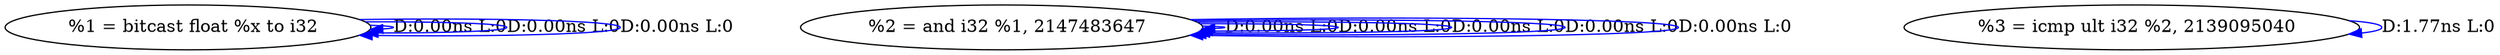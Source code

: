 digraph {
Node0x25b5e00[label="  %1 = bitcast float %x to i32"];
Node0x25b5e00 -> Node0x25b5e00[label="D:0.00ns L:0",color=blue];
Node0x25b5e00 -> Node0x25b5e00[label="D:0.00ns L:0",color=blue];
Node0x25b5e00 -> Node0x25b5e00[label="D:0.00ns L:0",color=blue];
Node0x25aecf0[label="  %2 = and i32 %1, 2147483647"];
Node0x25aecf0 -> Node0x25aecf0[label="D:0.00ns L:0",color=blue];
Node0x25aecf0 -> Node0x25aecf0[label="D:0.00ns L:0",color=blue];
Node0x25aecf0 -> Node0x25aecf0[label="D:0.00ns L:0",color=blue];
Node0x25aecf0 -> Node0x25aecf0[label="D:0.00ns L:0",color=blue];
Node0x25aecf0 -> Node0x25aecf0[label="D:0.00ns L:0",color=blue];
Node0x2584ae0[label="  %3 = icmp ult i32 %2, 2139095040"];
Node0x2584ae0 -> Node0x2584ae0[label="D:1.77ns L:0",color=blue];
}

